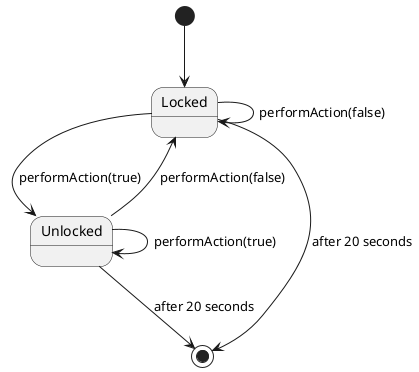 @startuml
[*] --> Locked
Locked --> Unlocked: performAction(true)
Unlocked --> Locked: performAction(false)
Locked --> Locked: performAction(false)
Unlocked --> Unlocked: performAction(true)
Unlocked --> [*]: after 20 seconds
Locked --> [*]: after 20 seconds
@enduml
